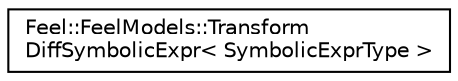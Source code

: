 digraph "Graphical Class Hierarchy"
{
 // LATEX_PDF_SIZE
  edge [fontname="Helvetica",fontsize="10",labelfontname="Helvetica",labelfontsize="10"];
  node [fontname="Helvetica",fontsize="10",shape=record];
  rankdir="LR";
  Node0 [label="Feel::FeelModels::Transform\lDiffSymbolicExpr\< SymbolicExprType \>",height=0.2,width=0.4,color="black", fillcolor="white", style="filled",URL="$structFeel_1_1FeelModels_1_1TransformDiffSymbolicExpr.html",tooltip=" "];
}
